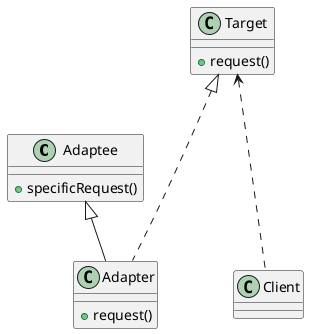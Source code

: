 @startuml

class Adaptee
interface Target
class Adapter
class Client

class Target {
    + request()
}

class Adaptee {
    + specificRequest()
}

class Adapter {
    + request()
}

Adaptee <|-- Adapter
Target <|... Adapter
Target <... Client

@enduml
